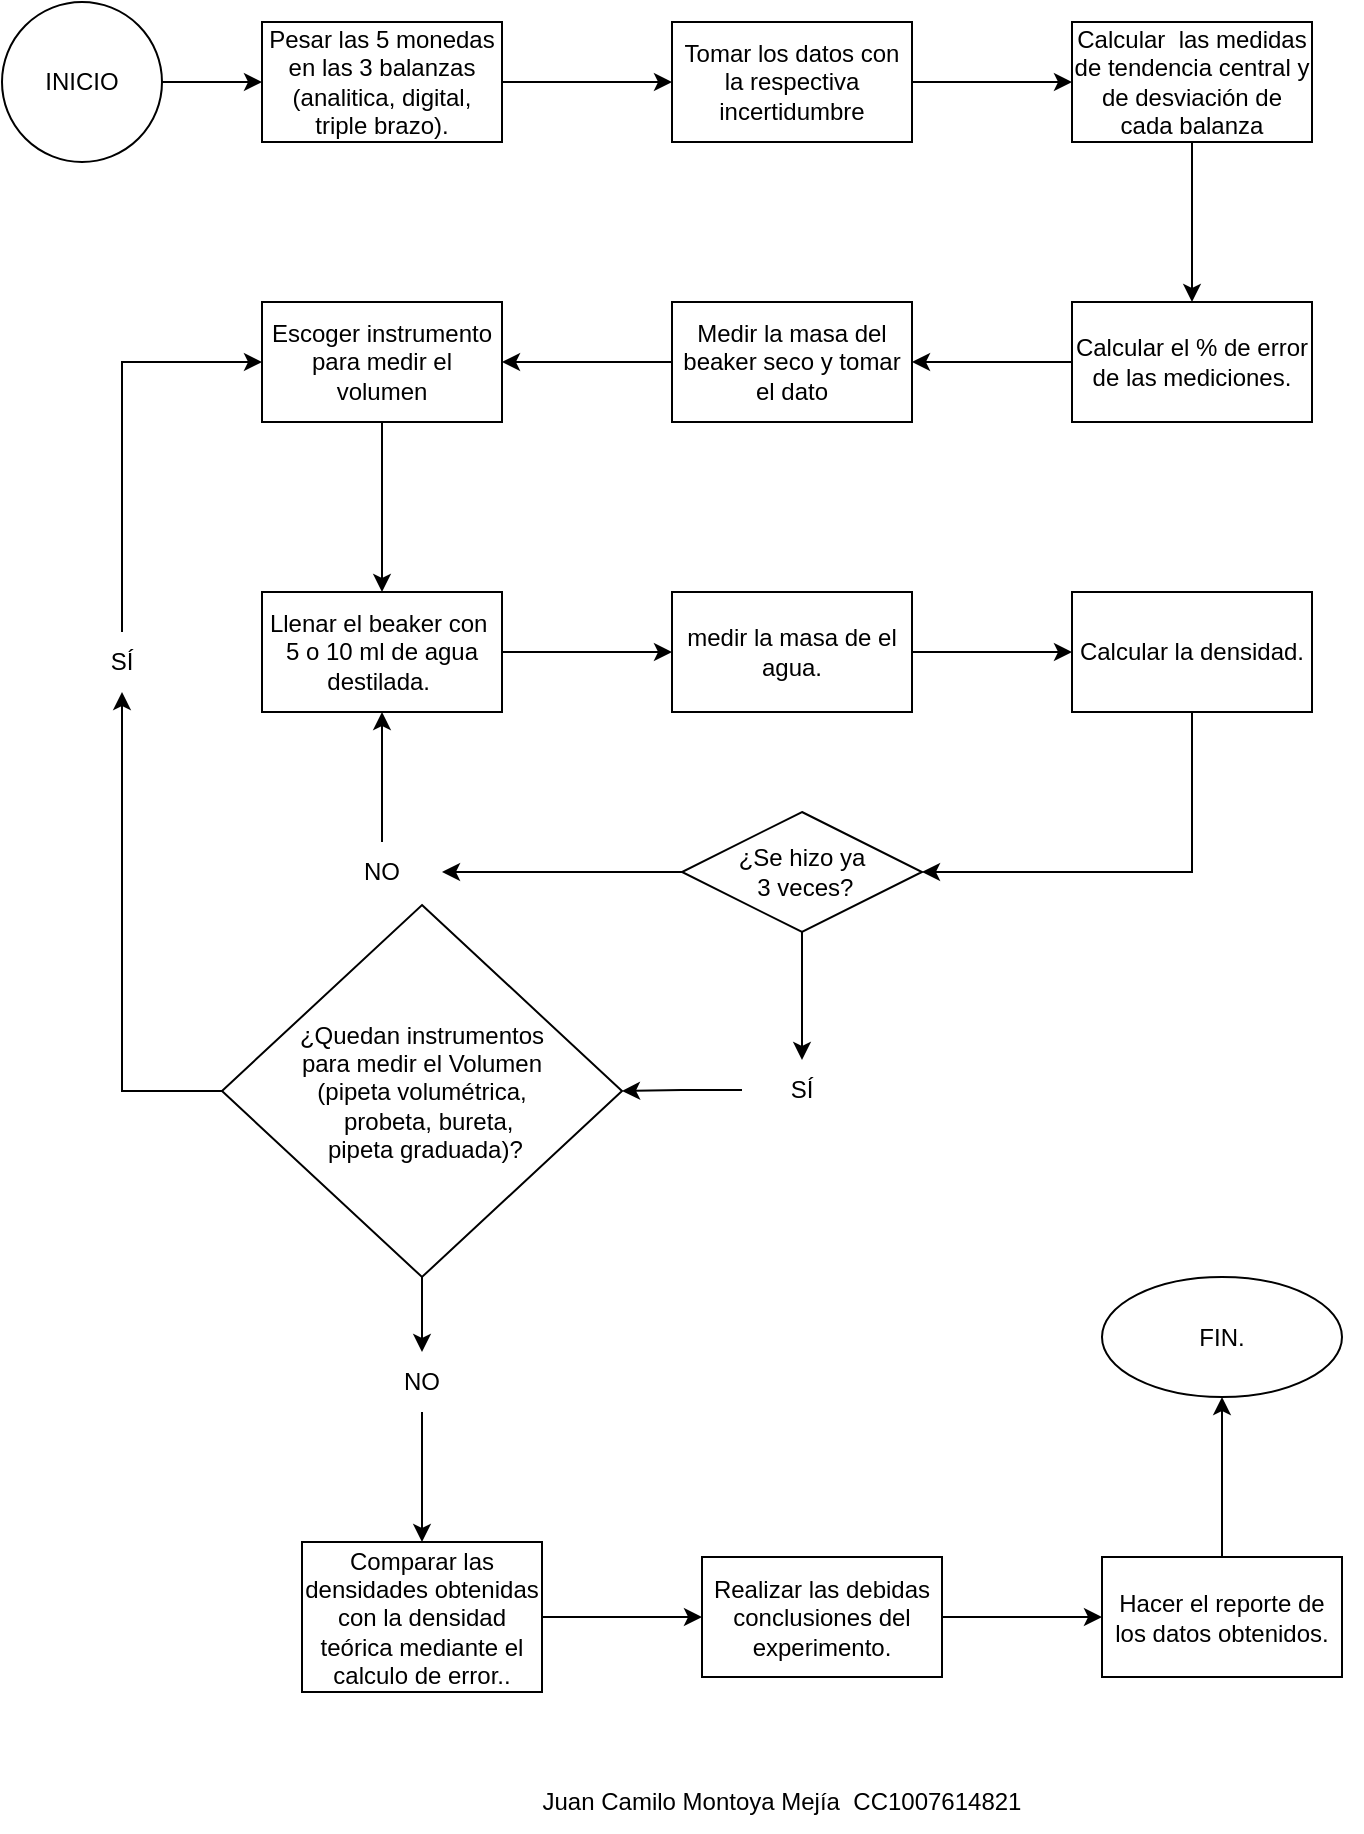 <mxfile version="20.2.5" type="github">
  <diagram id="kgpKYQtTHZ0yAKxKKP6v" name="Page-1">
    <mxGraphModel dx="854" dy="465" grid="1" gridSize="10" guides="1" tooltips="1" connect="1" arrows="1" fold="1" page="1" pageScale="1" pageWidth="850" pageHeight="1100" math="0" shadow="0">
      <root>
        <mxCell id="0" />
        <mxCell id="1" parent="0" />
        <mxCell id="QrOHzuXCWAyN-qy8eZex-3" value="" style="edgeStyle=orthogonalEdgeStyle;rounded=0;orthogonalLoop=1;jettySize=auto;html=1;" edge="1" parent="1" source="QrOHzuXCWAyN-qy8eZex-1" target="QrOHzuXCWAyN-qy8eZex-2">
          <mxGeometry relative="1" as="geometry" />
        </mxCell>
        <mxCell id="QrOHzuXCWAyN-qy8eZex-1" value="Pesar las 5 monedas en las 3 balanzas (analitica, digital, triple brazo)." style="rounded=0;whiteSpace=wrap;html=1;" vertex="1" parent="1">
          <mxGeometry x="150" y="25" width="120" height="60" as="geometry" />
        </mxCell>
        <mxCell id="QrOHzuXCWAyN-qy8eZex-5" value="" style="edgeStyle=orthogonalEdgeStyle;rounded=0;orthogonalLoop=1;jettySize=auto;html=1;" edge="1" parent="1" source="QrOHzuXCWAyN-qy8eZex-2" target="QrOHzuXCWAyN-qy8eZex-4">
          <mxGeometry relative="1" as="geometry" />
        </mxCell>
        <mxCell id="QrOHzuXCWAyN-qy8eZex-2" value="Tomar los datos con la respectiva incertidumbre" style="whiteSpace=wrap;html=1;rounded=0;" vertex="1" parent="1">
          <mxGeometry x="355" y="25" width="120" height="60" as="geometry" />
        </mxCell>
        <mxCell id="QrOHzuXCWAyN-qy8eZex-7" value="" style="edgeStyle=orthogonalEdgeStyle;rounded=0;orthogonalLoop=1;jettySize=auto;html=1;" edge="1" parent="1" source="QrOHzuXCWAyN-qy8eZex-4" target="QrOHzuXCWAyN-qy8eZex-6">
          <mxGeometry relative="1" as="geometry" />
        </mxCell>
        <mxCell id="QrOHzuXCWAyN-qy8eZex-4" value="Calcular&amp;nbsp; las medidas de tendencia central y de desviación de cada balanza" style="whiteSpace=wrap;html=1;rounded=0;" vertex="1" parent="1">
          <mxGeometry x="555" y="25" width="120" height="60" as="geometry" />
        </mxCell>
        <mxCell id="QrOHzuXCWAyN-qy8eZex-9" value="" style="edgeStyle=orthogonalEdgeStyle;rounded=0;orthogonalLoop=1;jettySize=auto;html=1;" edge="1" parent="1" source="QrOHzuXCWAyN-qy8eZex-6" target="QrOHzuXCWAyN-qy8eZex-8">
          <mxGeometry relative="1" as="geometry" />
        </mxCell>
        <mxCell id="QrOHzuXCWAyN-qy8eZex-6" value="Calcular el % de error de las mediciones." style="whiteSpace=wrap;html=1;rounded=0;" vertex="1" parent="1">
          <mxGeometry x="555" y="165" width="120" height="60" as="geometry" />
        </mxCell>
        <mxCell id="QrOHzuXCWAyN-qy8eZex-26" value="" style="edgeStyle=orthogonalEdgeStyle;rounded=0;orthogonalLoop=1;jettySize=auto;html=1;" edge="1" parent="1" source="QrOHzuXCWAyN-qy8eZex-8" target="QrOHzuXCWAyN-qy8eZex-24">
          <mxGeometry relative="1" as="geometry" />
        </mxCell>
        <mxCell id="QrOHzuXCWAyN-qy8eZex-8" value="Medir la masa del beaker seco y tomar el dato" style="whiteSpace=wrap;html=1;rounded=0;" vertex="1" parent="1">
          <mxGeometry x="355" y="165" width="120" height="60" as="geometry" />
        </mxCell>
        <mxCell id="QrOHzuXCWAyN-qy8eZex-21" value="" style="edgeStyle=orthogonalEdgeStyle;rounded=0;orthogonalLoop=1;jettySize=auto;html=1;exitX=1;exitY=0.5;exitDx=0;exitDy=0;" edge="1" parent="1" source="QrOHzuXCWAyN-qy8eZex-18" target="QrOHzuXCWAyN-qy8eZex-20">
          <mxGeometry relative="1" as="geometry" />
        </mxCell>
        <mxCell id="QrOHzuXCWAyN-qy8eZex-18" value="Llenar el beaker con&amp;nbsp; 5 o 10 ml de agua destilada.&amp;nbsp;" style="whiteSpace=wrap;html=1;rounded=0;" vertex="1" parent="1">
          <mxGeometry x="150" y="310" width="120" height="60" as="geometry" />
        </mxCell>
        <mxCell id="QrOHzuXCWAyN-qy8eZex-23" value="" style="edgeStyle=orthogonalEdgeStyle;rounded=0;orthogonalLoop=1;jettySize=auto;html=1;" edge="1" parent="1" source="QrOHzuXCWAyN-qy8eZex-20" target="QrOHzuXCWAyN-qy8eZex-22">
          <mxGeometry relative="1" as="geometry" />
        </mxCell>
        <mxCell id="QrOHzuXCWAyN-qy8eZex-20" value="medir la masa de el agua." style="whiteSpace=wrap;html=1;rounded=0;" vertex="1" parent="1">
          <mxGeometry x="355" y="310" width="120" height="60" as="geometry" />
        </mxCell>
        <mxCell id="QrOHzuXCWAyN-qy8eZex-22" value="Calcular la densidad." style="whiteSpace=wrap;html=1;rounded=0;" vertex="1" parent="1">
          <mxGeometry x="555" y="310" width="120" height="60" as="geometry" />
        </mxCell>
        <mxCell id="QrOHzuXCWAyN-qy8eZex-27" value="" style="edgeStyle=orthogonalEdgeStyle;rounded=0;orthogonalLoop=1;jettySize=auto;html=1;" edge="1" parent="1" source="QrOHzuXCWAyN-qy8eZex-24" target="QrOHzuXCWAyN-qy8eZex-18">
          <mxGeometry relative="1" as="geometry" />
        </mxCell>
        <mxCell id="QrOHzuXCWAyN-qy8eZex-24" value="Escoger instrumento para medir el volumen" style="whiteSpace=wrap;html=1;rounded=0;" vertex="1" parent="1">
          <mxGeometry x="150" y="165" width="120" height="60" as="geometry" />
        </mxCell>
        <mxCell id="QrOHzuXCWAyN-qy8eZex-28" value="" style="edgeStyle=orthogonalEdgeStyle;rounded=0;orthogonalLoop=1;jettySize=auto;html=1;exitX=0.5;exitY=1;exitDx=0;exitDy=0;entryX=1;entryY=0.5;entryDx=0;entryDy=0;" edge="1" parent="1" source="QrOHzuXCWAyN-qy8eZex-22" target="QrOHzuXCWAyN-qy8eZex-29">
          <mxGeometry relative="1" as="geometry">
            <mxPoint x="485" y="350" as="sourcePoint" />
            <mxPoint x="220" y="400" as="targetPoint" />
            <Array as="points">
              <mxPoint x="615" y="450" />
            </Array>
          </mxGeometry>
        </mxCell>
        <mxCell id="QrOHzuXCWAyN-qy8eZex-32" value="" style="edgeStyle=orthogonalEdgeStyle;rounded=0;orthogonalLoop=1;jettySize=auto;html=1;" edge="1" parent="1" source="QrOHzuXCWAyN-qy8eZex-29" target="QrOHzuXCWAyN-qy8eZex-30">
          <mxGeometry relative="1" as="geometry" />
        </mxCell>
        <mxCell id="QrOHzuXCWAyN-qy8eZex-33" value="" style="edgeStyle=orthogonalEdgeStyle;rounded=0;orthogonalLoop=1;jettySize=auto;html=1;" edge="1" parent="1" source="QrOHzuXCWAyN-qy8eZex-29" target="QrOHzuXCWAyN-qy8eZex-31">
          <mxGeometry relative="1" as="geometry" />
        </mxCell>
        <mxCell id="QrOHzuXCWAyN-qy8eZex-29" value="¿Se hizo ya&lt;br&gt;&amp;nbsp;3 veces?" style="rhombus;whiteSpace=wrap;html=1;" vertex="1" parent="1">
          <mxGeometry x="360" y="420" width="120" height="60" as="geometry" />
        </mxCell>
        <mxCell id="QrOHzuXCWAyN-qy8eZex-38" value="" style="edgeStyle=orthogonalEdgeStyle;rounded=0;orthogonalLoop=1;jettySize=auto;html=1;" edge="1" parent="1" source="QrOHzuXCWAyN-qy8eZex-30" target="QrOHzuXCWAyN-qy8eZex-37">
          <mxGeometry relative="1" as="geometry" />
        </mxCell>
        <mxCell id="QrOHzuXCWAyN-qy8eZex-30" value="SÍ" style="text;html=1;strokeColor=none;fillColor=none;align=center;verticalAlign=middle;whiteSpace=wrap;rounded=0;" vertex="1" parent="1">
          <mxGeometry x="390" y="544" width="60" height="30" as="geometry" />
        </mxCell>
        <mxCell id="QrOHzuXCWAyN-qy8eZex-34" value="" style="edgeStyle=orthogonalEdgeStyle;rounded=0;orthogonalLoop=1;jettySize=auto;html=1;" edge="1" parent="1" source="QrOHzuXCWAyN-qy8eZex-31" target="QrOHzuXCWAyN-qy8eZex-18">
          <mxGeometry relative="1" as="geometry" />
        </mxCell>
        <mxCell id="QrOHzuXCWAyN-qy8eZex-31" value="NO" style="text;html=1;strokeColor=none;fillColor=none;align=center;verticalAlign=middle;whiteSpace=wrap;rounded=0;" vertex="1" parent="1">
          <mxGeometry x="180" y="435" width="60" height="30" as="geometry" />
        </mxCell>
        <mxCell id="QrOHzuXCWAyN-qy8eZex-43" value="" style="edgeStyle=orthogonalEdgeStyle;rounded=0;orthogonalLoop=1;jettySize=auto;html=1;" edge="1" parent="1" source="QrOHzuXCWAyN-qy8eZex-37" target="QrOHzuXCWAyN-qy8eZex-41">
          <mxGeometry relative="1" as="geometry" />
        </mxCell>
        <mxCell id="QrOHzuXCWAyN-qy8eZex-44" value="" style="edgeStyle=orthogonalEdgeStyle;rounded=0;orthogonalLoop=1;jettySize=auto;html=1;" edge="1" parent="1" source="QrOHzuXCWAyN-qy8eZex-37" target="QrOHzuXCWAyN-qy8eZex-42">
          <mxGeometry relative="1" as="geometry" />
        </mxCell>
        <mxCell id="QrOHzuXCWAyN-qy8eZex-37" value="¿Quedan instrumentos &lt;br&gt;para medir el Volumen &lt;br&gt;(&lt;span style=&quot;background-color: initial;&quot;&gt;pipeta volumétrica,&lt;br&gt;&amp;nbsp;&amp;nbsp;&lt;/span&gt;&lt;span style=&quot;background-color: initial;&quot;&gt;probeta, bureta,&lt;br&gt;&amp;nbsp;pipeta graduada&lt;/span&gt;)?" style="rhombus;whiteSpace=wrap;html=1;" vertex="1" parent="1">
          <mxGeometry x="130" y="466.5" width="200" height="186" as="geometry" />
        </mxCell>
        <mxCell id="QrOHzuXCWAyN-qy8eZex-47" value="" style="edgeStyle=orthogonalEdgeStyle;rounded=0;orthogonalLoop=1;jettySize=auto;html=1;entryX=0;entryY=0.5;entryDx=0;entryDy=0;" edge="1" parent="1" source="QrOHzuXCWAyN-qy8eZex-41" target="QrOHzuXCWAyN-qy8eZex-24">
          <mxGeometry relative="1" as="geometry">
            <mxPoint x="80" y="440" as="targetPoint" />
            <Array as="points">
              <mxPoint x="80" y="195" />
            </Array>
          </mxGeometry>
        </mxCell>
        <mxCell id="QrOHzuXCWAyN-qy8eZex-41" value="SÍ" style="text;html=1;strokeColor=none;fillColor=none;align=center;verticalAlign=middle;whiteSpace=wrap;rounded=0;" vertex="1" parent="1">
          <mxGeometry x="50" y="330" width="60" height="30" as="geometry" />
        </mxCell>
        <mxCell id="QrOHzuXCWAyN-qy8eZex-51" value="" style="edgeStyle=orthogonalEdgeStyle;rounded=0;orthogonalLoop=1;jettySize=auto;html=1;" edge="1" parent="1" source="QrOHzuXCWAyN-qy8eZex-42" target="QrOHzuXCWAyN-qy8eZex-50">
          <mxGeometry relative="1" as="geometry" />
        </mxCell>
        <mxCell id="QrOHzuXCWAyN-qy8eZex-42" value="NO" style="text;html=1;strokeColor=none;fillColor=none;align=center;verticalAlign=middle;whiteSpace=wrap;rounded=0;" vertex="1" parent="1">
          <mxGeometry x="200" y="690" width="60" height="30" as="geometry" />
        </mxCell>
        <mxCell id="QrOHzuXCWAyN-qy8eZex-49" value="" style="edgeStyle=orthogonalEdgeStyle;rounded=0;orthogonalLoop=1;jettySize=auto;html=1;" edge="1" parent="1" source="QrOHzuXCWAyN-qy8eZex-48" target="QrOHzuXCWAyN-qy8eZex-1">
          <mxGeometry relative="1" as="geometry" />
        </mxCell>
        <mxCell id="QrOHzuXCWAyN-qy8eZex-48" value="INICIO" style="ellipse;whiteSpace=wrap;html=1;aspect=fixed;" vertex="1" parent="1">
          <mxGeometry x="20" y="15" width="80" height="80" as="geometry" />
        </mxCell>
        <mxCell id="QrOHzuXCWAyN-qy8eZex-53" value="" style="edgeStyle=orthogonalEdgeStyle;rounded=0;orthogonalLoop=1;jettySize=auto;html=1;" edge="1" parent="1" source="QrOHzuXCWAyN-qy8eZex-50" target="QrOHzuXCWAyN-qy8eZex-52">
          <mxGeometry relative="1" as="geometry" />
        </mxCell>
        <mxCell id="QrOHzuXCWAyN-qy8eZex-50" value="Comparar las densidades obtenidas con la densidad teórica mediante el calculo de error.." style="whiteSpace=wrap;html=1;" vertex="1" parent="1">
          <mxGeometry x="170" y="785" width="120" height="75" as="geometry" />
        </mxCell>
        <mxCell id="QrOHzuXCWAyN-qy8eZex-55" value="" style="edgeStyle=orthogonalEdgeStyle;rounded=0;orthogonalLoop=1;jettySize=auto;html=1;" edge="1" parent="1" source="QrOHzuXCWAyN-qy8eZex-52" target="QrOHzuXCWAyN-qy8eZex-54">
          <mxGeometry relative="1" as="geometry" />
        </mxCell>
        <mxCell id="QrOHzuXCWAyN-qy8eZex-52" value="Realizar las debidas conclusiones del experimento." style="whiteSpace=wrap;html=1;" vertex="1" parent="1">
          <mxGeometry x="370" y="792.5" width="120" height="60" as="geometry" />
        </mxCell>
        <mxCell id="QrOHzuXCWAyN-qy8eZex-57" value="" style="edgeStyle=orthogonalEdgeStyle;rounded=0;orthogonalLoop=1;jettySize=auto;html=1;" edge="1" parent="1" source="QrOHzuXCWAyN-qy8eZex-54" target="QrOHzuXCWAyN-qy8eZex-56">
          <mxGeometry relative="1" as="geometry" />
        </mxCell>
        <mxCell id="QrOHzuXCWAyN-qy8eZex-54" value="Hacer el reporte de los datos obtenidos." style="whiteSpace=wrap;html=1;" vertex="1" parent="1">
          <mxGeometry x="570" y="792.5" width="120" height="60" as="geometry" />
        </mxCell>
        <mxCell id="QrOHzuXCWAyN-qy8eZex-56" value="FIN." style="ellipse;whiteSpace=wrap;html=1;" vertex="1" parent="1">
          <mxGeometry x="570" y="652.5" width="120" height="60" as="geometry" />
        </mxCell>
        <mxCell id="QrOHzuXCWAyN-qy8eZex-58" value="Juan Camilo Montoya Mejía&amp;nbsp; CC1007614821" style="text;html=1;strokeColor=none;fillColor=none;align=center;verticalAlign=middle;whiteSpace=wrap;rounded=0;" vertex="1" parent="1">
          <mxGeometry x="120" y="900" width="580" height="30" as="geometry" />
        </mxCell>
      </root>
    </mxGraphModel>
  </diagram>
</mxfile>

